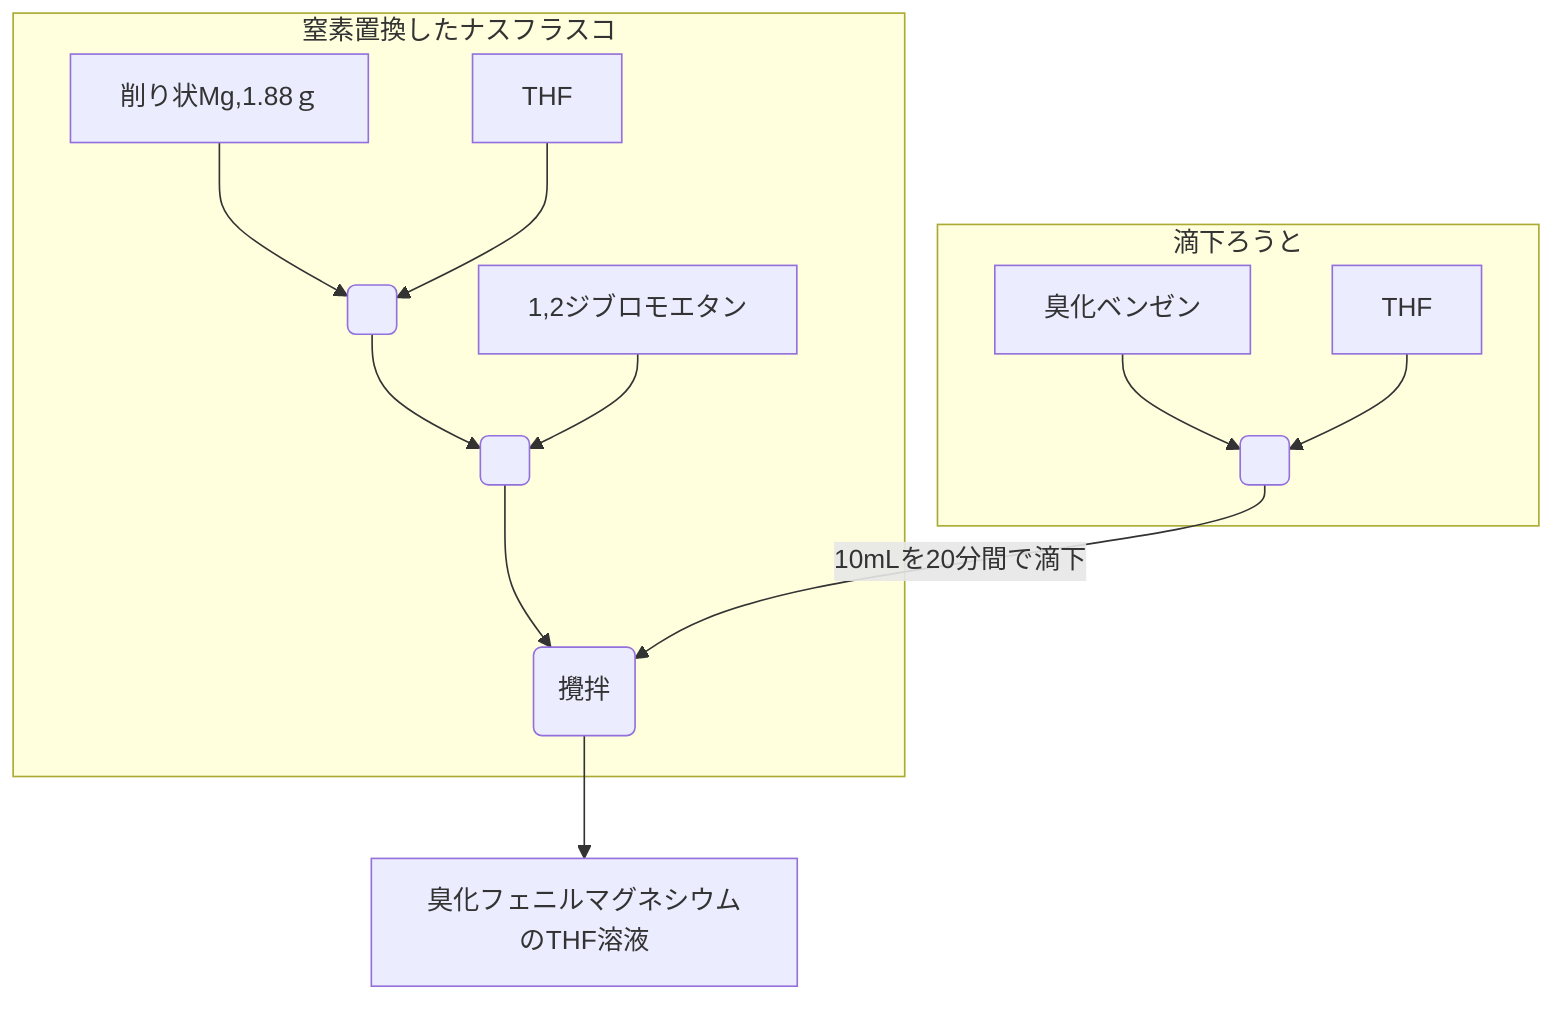 graph TD

1[削り状Mg,1.88ｇ]
3[THF]
4[1,2ジブロモエタン]
5[臭化ベンゼン]
6[THF]
7(" ")
8(" ")
9(" ")
10(攪拌)

subgraph 窒素置換したナスフラスコ
1-->7
3-->7
7-->8
4-->8
8-->10
end

subgraph 滴下ろうと
5-->9
6-->9
9-->|10mLを20分間で滴下|10
end
10-->11[臭化フェニルマグネシウムのTHF溶液]